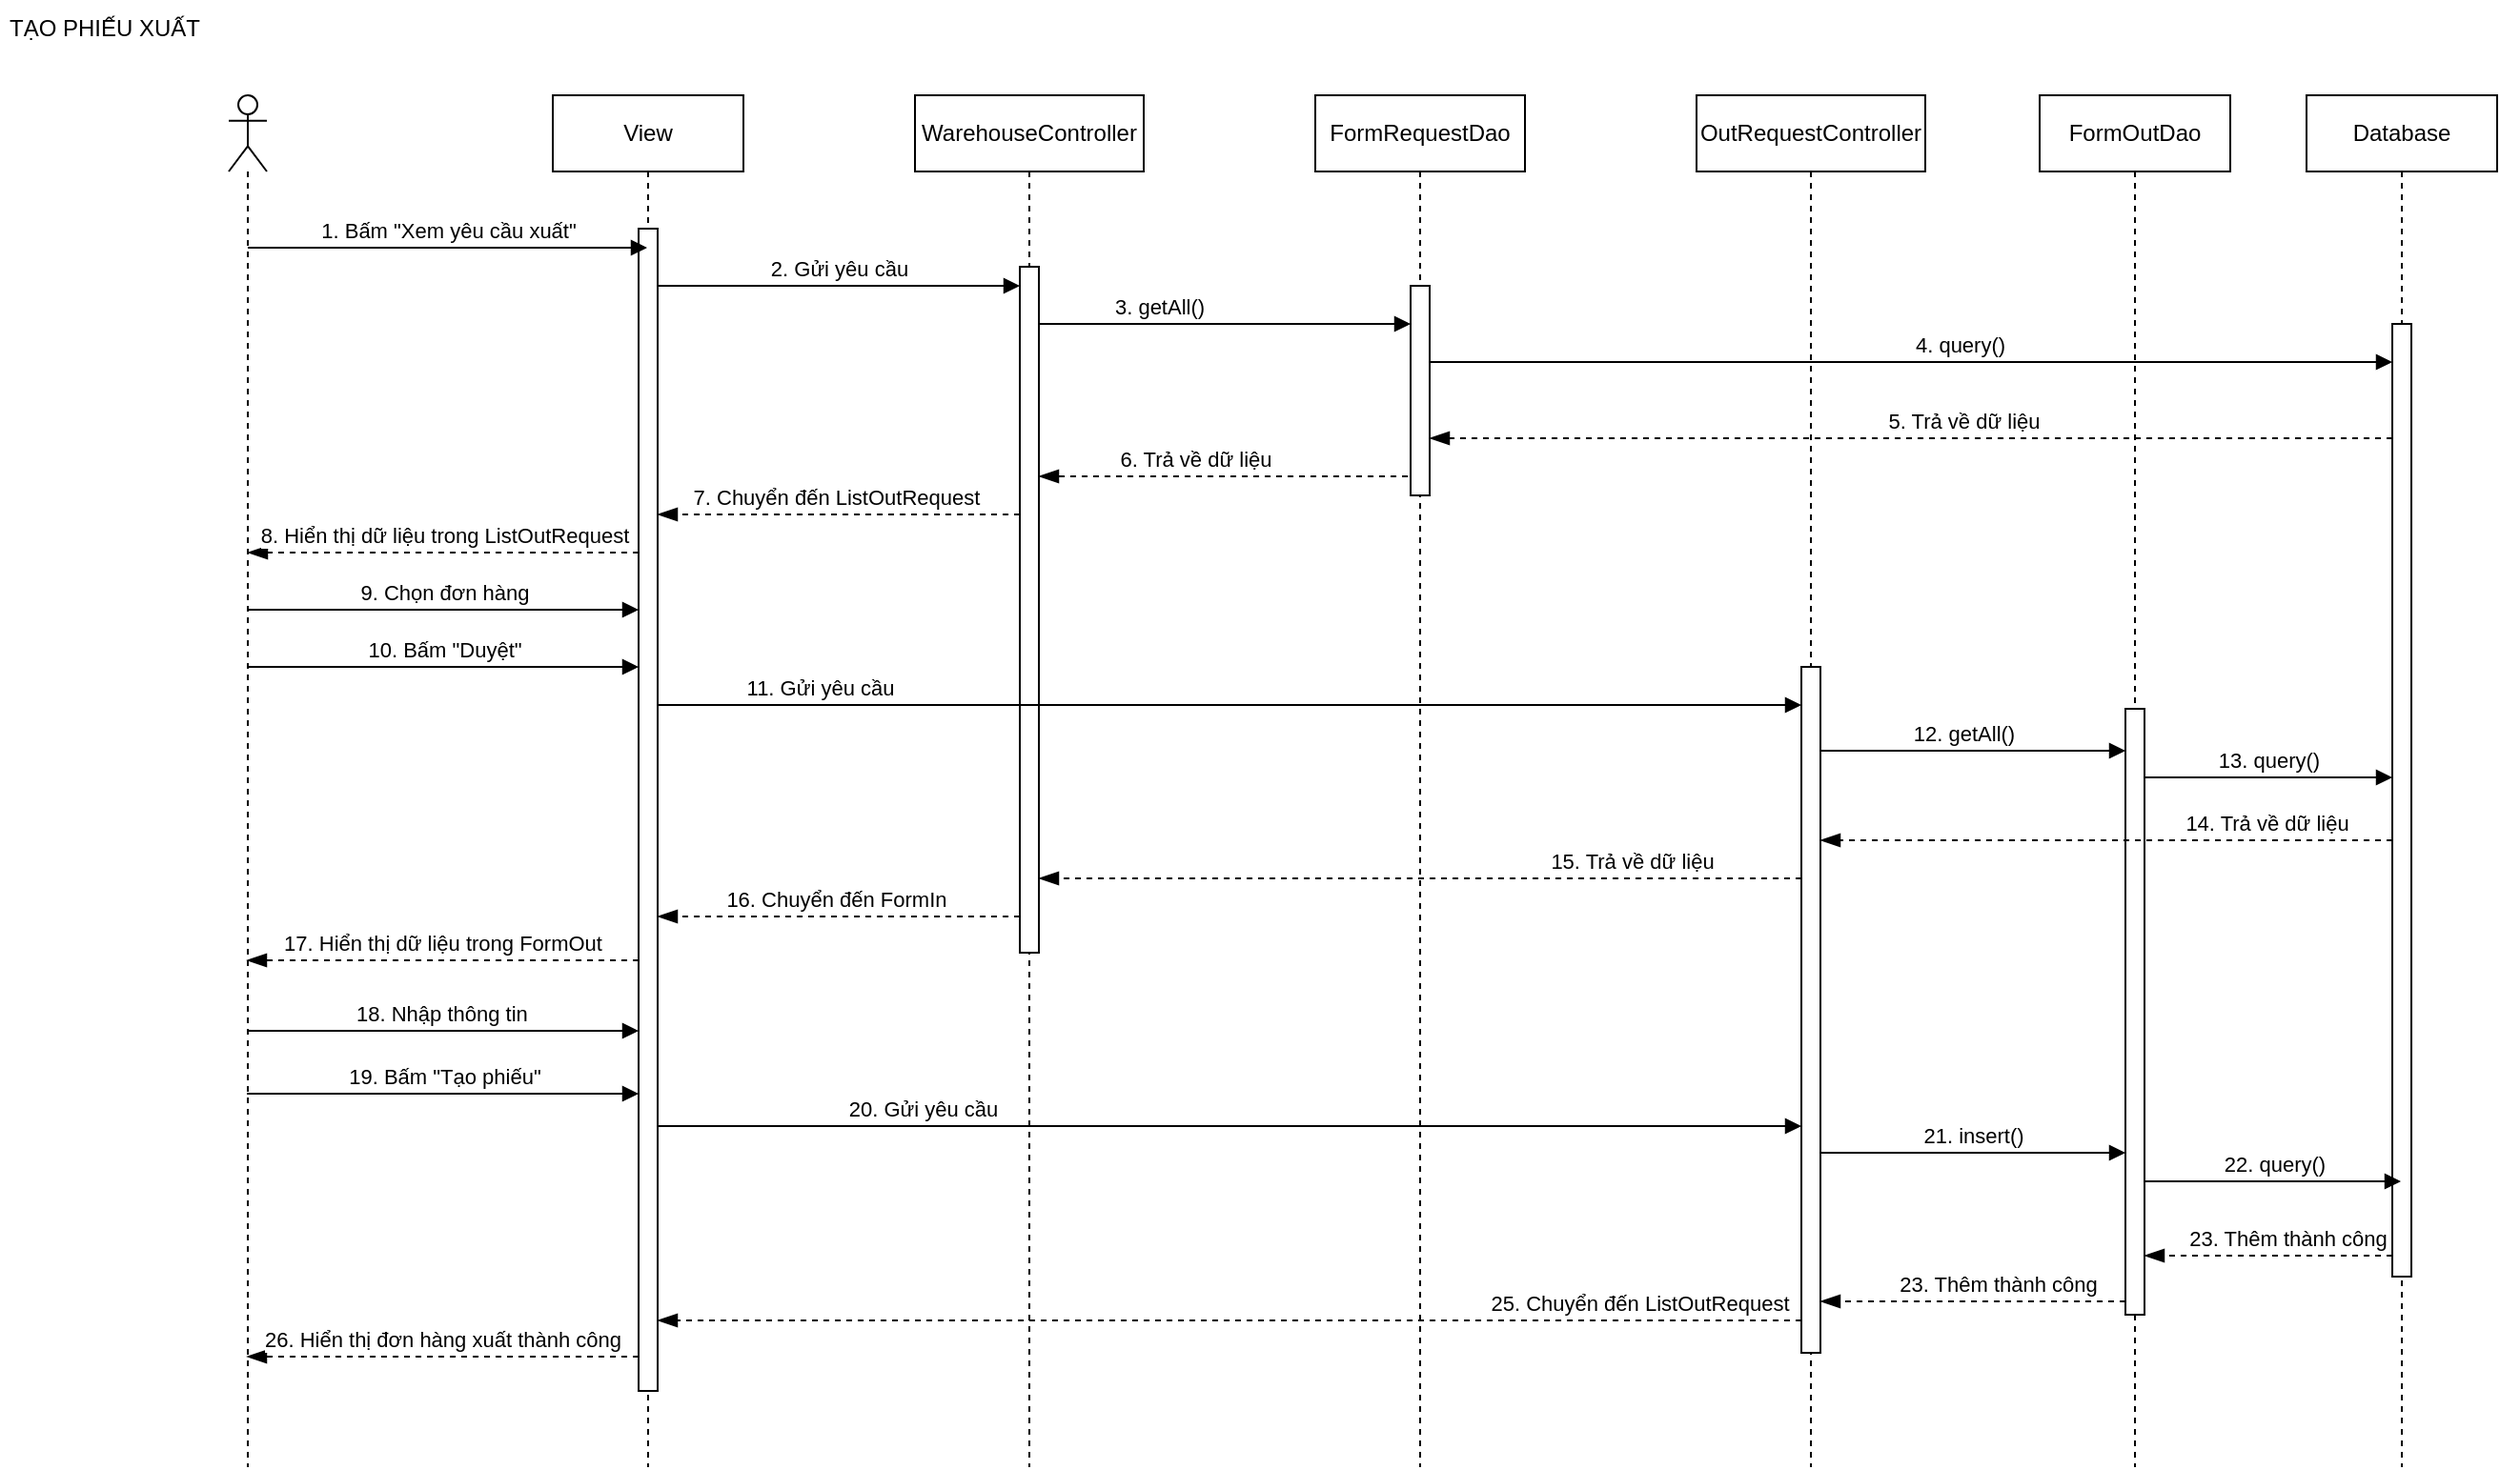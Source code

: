 <mxfile version="16.5.1" type="device"><diagram id="ApgfScUHD9B03-VgqP_d" name="Page-1"><mxGraphModel dx="1038" dy="641" grid="1" gridSize="10" guides="1" tooltips="1" connect="1" arrows="1" fold="1" page="1" pageScale="1" pageWidth="1654" pageHeight="2336" math="0" shadow="0"><root><mxCell id="0"/><mxCell id="1" parent="0"/><mxCell id="1QOOdI2UWceTwgbqJQrO-1" value="" style="shape=umlLifeline;participant=umlActor;perimeter=lifelinePerimeter;whiteSpace=wrap;html=1;container=1;collapsible=0;recursiveResize=0;verticalAlign=top;spacingTop=36;outlineConnect=0;" vertex="1" parent="1"><mxGeometry x="130" y="80" width="20" height="720" as="geometry"/></mxCell><mxCell id="1QOOdI2UWceTwgbqJQrO-2" value="TẠO PHIẾU XUẤT" style="text;html=1;strokeColor=none;fillColor=none;align=center;verticalAlign=middle;whiteSpace=wrap;rounded=0;" vertex="1" parent="1"><mxGeometry x="10" y="30" width="110" height="30" as="geometry"/></mxCell><mxCell id="1QOOdI2UWceTwgbqJQrO-3" value="WarehouseController" style="shape=umlLifeline;perimeter=lifelinePerimeter;whiteSpace=wrap;html=1;container=1;collapsible=0;recursiveResize=0;outlineConnect=0;" vertex="1" parent="1"><mxGeometry x="490" y="80" width="120" height="720" as="geometry"/></mxCell><mxCell id="1QOOdI2UWceTwgbqJQrO-4" value="" style="html=1;points=[];perimeter=orthogonalPerimeter;" vertex="1" parent="1QOOdI2UWceTwgbqJQrO-3"><mxGeometry x="55" y="90" width="10" height="360" as="geometry"/></mxCell><mxCell id="1QOOdI2UWceTwgbqJQrO-5" value="OutRequestController" style="shape=umlLifeline;perimeter=lifelinePerimeter;whiteSpace=wrap;html=1;container=1;collapsible=0;recursiveResize=0;outlineConnect=0;" vertex="1" parent="1"><mxGeometry x="900" y="80" width="120" height="720" as="geometry"/></mxCell><mxCell id="1QOOdI2UWceTwgbqJQrO-6" value="" style="html=1;points=[];perimeter=orthogonalPerimeter;" vertex="1" parent="1QOOdI2UWceTwgbqJQrO-5"><mxGeometry x="55" y="300" width="10" height="360" as="geometry"/></mxCell><mxCell id="1QOOdI2UWceTwgbqJQrO-7" value="View" style="shape=umlLifeline;perimeter=lifelinePerimeter;whiteSpace=wrap;html=1;container=1;collapsible=0;recursiveResize=0;outlineConnect=0;" vertex="1" parent="1"><mxGeometry x="300" y="80" width="100" height="720" as="geometry"/></mxCell><mxCell id="1QOOdI2UWceTwgbqJQrO-8" value="" style="html=1;points=[];perimeter=orthogonalPerimeter;" vertex="1" parent="1QOOdI2UWceTwgbqJQrO-7"><mxGeometry x="45" y="70" width="10" height="610" as="geometry"/></mxCell><mxCell id="1QOOdI2UWceTwgbqJQrO-9" value="FormOutDao" style="shape=umlLifeline;perimeter=lifelinePerimeter;whiteSpace=wrap;html=1;container=1;collapsible=0;recursiveResize=0;outlineConnect=0;" vertex="1" parent="1"><mxGeometry x="1080" y="80" width="100" height="720" as="geometry"/></mxCell><mxCell id="1QOOdI2UWceTwgbqJQrO-10" value="" style="html=1;points=[];perimeter=orthogonalPerimeter;" vertex="1" parent="1QOOdI2UWceTwgbqJQrO-9"><mxGeometry x="45" y="322" width="10" height="318" as="geometry"/></mxCell><mxCell id="1QOOdI2UWceTwgbqJQrO-11" value="Database" style="shape=umlLifeline;perimeter=lifelinePerimeter;whiteSpace=wrap;html=1;container=1;collapsible=0;recursiveResize=0;outlineConnect=0;" vertex="1" parent="1"><mxGeometry x="1220" y="80" width="100" height="720" as="geometry"/></mxCell><mxCell id="1QOOdI2UWceTwgbqJQrO-12" value="" style="html=1;points=[];perimeter=orthogonalPerimeter;" vertex="1" parent="1QOOdI2UWceTwgbqJQrO-11"><mxGeometry x="45" y="120" width="10" height="500" as="geometry"/></mxCell><mxCell id="1QOOdI2UWceTwgbqJQrO-13" value="1. Bấm &quot;Xem yêu cầu xuất&quot;" style="html=1;verticalAlign=bottom;endArrow=block;rounded=0;" edge="1" parent="1" source="1QOOdI2UWceTwgbqJQrO-1" target="1QOOdI2UWceTwgbqJQrO-7"><mxGeometry width="80" relative="1" as="geometry"><mxPoint x="220" y="160" as="sourcePoint"/><mxPoint x="300" y="160" as="targetPoint"/><Array as="points"><mxPoint x="240" y="160"/></Array></mxGeometry></mxCell><mxCell id="1QOOdI2UWceTwgbqJQrO-14" value="2. Gửi yêu cầu" style="html=1;verticalAlign=bottom;endArrow=block;rounded=0;" edge="1" parent="1" source="1QOOdI2UWceTwgbqJQrO-8" target="1QOOdI2UWceTwgbqJQrO-4"><mxGeometry width="80" relative="1" as="geometry"><mxPoint x="400" y="180" as="sourcePoint"/><mxPoint x="480" y="180" as="targetPoint"/><Array as="points"><mxPoint x="480" y="180"/></Array></mxGeometry></mxCell><mxCell id="1QOOdI2UWceTwgbqJQrO-15" value="6. Trả về dữ liệu" style="html=1;verticalAlign=bottom;endArrow=blockThin;dashed=1;endSize=8;rounded=0;endFill=1;" edge="1" parent="1" source="1QOOdI2UWceTwgbqJQrO-17" target="1QOOdI2UWceTwgbqJQrO-4"><mxGeometry x="0.178" relative="1" as="geometry"><mxPoint x="490" y="220" as="sourcePoint"/><mxPoint x="410" y="220" as="targetPoint"/><Array as="points"><mxPoint x="700" y="280"/></Array><mxPoint as="offset"/></mxGeometry></mxCell><mxCell id="1QOOdI2UWceTwgbqJQrO-16" value="8. Hiển thị dữ liệu trong ListOutRequest" style="html=1;verticalAlign=bottom;endArrow=blockThin;dashed=1;endSize=8;rounded=0;endFill=1;" edge="1" parent="1" source="1QOOdI2UWceTwgbqJQrO-8" target="1QOOdI2UWceTwgbqJQrO-1"><mxGeometry relative="1" as="geometry"><mxPoint x="349.5" y="320" as="sourcePoint"/><mxPoint x="169.5" y="320" as="targetPoint"/><Array as="points"><mxPoint x="230.5" y="320"/><mxPoint x="200.5" y="320"/></Array></mxGeometry></mxCell><mxCell id="1QOOdI2UWceTwgbqJQrO-17" value="FormRequestDao" style="shape=umlLifeline;perimeter=lifelinePerimeter;whiteSpace=wrap;html=1;container=1;collapsible=0;recursiveResize=0;outlineConnect=0;" vertex="1" parent="1"><mxGeometry x="700" y="80" width="110" height="720" as="geometry"/></mxCell><mxCell id="1QOOdI2UWceTwgbqJQrO-18" value="" style="html=1;points=[];perimeter=orthogonalPerimeter;" vertex="1" parent="1QOOdI2UWceTwgbqJQrO-17"><mxGeometry x="50" y="100" width="10" height="110" as="geometry"/></mxCell><mxCell id="1QOOdI2UWceTwgbqJQrO-19" value="3. getAll()" style="html=1;verticalAlign=bottom;endArrow=block;rounded=0;" edge="1" parent="1" source="1QOOdI2UWceTwgbqJQrO-4" target="1QOOdI2UWceTwgbqJQrO-18"><mxGeometry x="-0.371" width="80" relative="1" as="geometry"><mxPoint x="640" y="200" as="sourcePoint"/><mxPoint x="720" y="200" as="targetPoint"/><Array as="points"><mxPoint x="670" y="200"/></Array><mxPoint x="1" as="offset"/></mxGeometry></mxCell><mxCell id="1QOOdI2UWceTwgbqJQrO-20" value="4. query()" style="html=1;verticalAlign=bottom;endArrow=block;rounded=0;" edge="1" parent="1" source="1QOOdI2UWceTwgbqJQrO-18" target="1QOOdI2UWceTwgbqJQrO-12"><mxGeometry x="0.099" width="80" relative="1" as="geometry"><mxPoint x="1050" y="220" as="sourcePoint"/><mxPoint x="1130" y="220" as="targetPoint"/><Array as="points"><mxPoint x="1210" y="220"/></Array><mxPoint as="offset"/></mxGeometry></mxCell><mxCell id="1QOOdI2UWceTwgbqJQrO-21" value="5. Trả về dữ liệu" style="html=1;verticalAlign=bottom;endArrow=blockThin;dashed=1;endSize=8;rounded=0;endFill=1;" edge="1" parent="1" source="1QOOdI2UWceTwgbqJQrO-12" target="1QOOdI2UWceTwgbqJQrO-18"><mxGeometry x="-0.109" relative="1" as="geometry"><mxPoint x="1140" y="280" as="sourcePoint"/><mxPoint x="940" y="280" as="targetPoint"/><Array as="points"><mxPoint x="1001" y="260"/></Array><mxPoint as="offset"/></mxGeometry></mxCell><mxCell id="1QOOdI2UWceTwgbqJQrO-22" value="7. Chuyển đến ListOutRequest&amp;nbsp;" style="html=1;verticalAlign=bottom;endArrow=blockThin;dashed=1;endSize=8;rounded=0;endFill=1;" edge="1" parent="1" source="1QOOdI2UWceTwgbqJQrO-4" target="1QOOdI2UWceTwgbqJQrO-8"><mxGeometry relative="1" as="geometry"><mxPoint x="359.5" y="258" as="sourcePoint"/><mxPoint x="179.5" y="258" as="targetPoint"/><Array as="points"><mxPoint x="420" y="300"/><mxPoint x="360" y="300"/></Array></mxGeometry></mxCell><mxCell id="1QOOdI2UWceTwgbqJQrO-23" value="9. Chọn đơn hàng" style="html=1;verticalAlign=bottom;endArrow=block;rounded=0;" edge="1" parent="1" source="1QOOdI2UWceTwgbqJQrO-1" target="1QOOdI2UWceTwgbqJQrO-8"><mxGeometry width="80" relative="1" as="geometry"><mxPoint x="150" y="350" as="sourcePoint"/><mxPoint x="230" y="350" as="targetPoint"/><Array as="points"><mxPoint x="280" y="350"/></Array></mxGeometry></mxCell><mxCell id="1QOOdI2UWceTwgbqJQrO-24" value="10. Bấm &quot;Duyệt&quot;" style="html=1;verticalAlign=bottom;endArrow=block;rounded=0;" edge="1" parent="1" source="1QOOdI2UWceTwgbqJQrO-1" target="1QOOdI2UWceTwgbqJQrO-8"><mxGeometry width="80" relative="1" as="geometry"><mxPoint x="210" y="400" as="sourcePoint"/><mxPoint x="290" y="400" as="targetPoint"/><Array as="points"><mxPoint x="250" y="380"/></Array></mxGeometry></mxCell><mxCell id="1QOOdI2UWceTwgbqJQrO-25" value="11. Gửi yêu cầu" style="html=1;verticalAlign=bottom;endArrow=block;rounded=0;" edge="1" parent="1" source="1QOOdI2UWceTwgbqJQrO-8" target="1QOOdI2UWceTwgbqJQrO-6"><mxGeometry x="-0.717" width="80" relative="1" as="geometry"><mxPoint x="410" y="400" as="sourcePoint"/><mxPoint x="490" y="400" as="targetPoint"/><Array as="points"><mxPoint x="600" y="400"/></Array><mxPoint as="offset"/></mxGeometry></mxCell><mxCell id="1QOOdI2UWceTwgbqJQrO-26" value="12. getAll()" style="html=1;verticalAlign=bottom;endArrow=block;rounded=0;" edge="1" parent="1"><mxGeometry x="-0.062" width="80" relative="1" as="geometry"><mxPoint x="965" y="424" as="sourcePoint"/><mxPoint x="1125" y="424" as="targetPoint"/><mxPoint as="offset"/></mxGeometry></mxCell><mxCell id="1QOOdI2UWceTwgbqJQrO-27" value="13. query()" style="html=1;verticalAlign=bottom;endArrow=block;rounded=0;" edge="1" parent="1" target="1QOOdI2UWceTwgbqJQrO-12"><mxGeometry width="80" relative="1" as="geometry"><mxPoint x="1135" y="438" as="sourcePoint"/><mxPoint x="1269.5" y="438" as="targetPoint"/></mxGeometry></mxCell><mxCell id="1QOOdI2UWceTwgbqJQrO-28" value="14. Trả về dữ liệu" style="html=1;verticalAlign=bottom;endArrow=blockThin;dashed=1;endSize=8;rounded=0;endFill=1;" edge="1" parent="1" source="1QOOdI2UWceTwgbqJQrO-12" target="1QOOdI2UWceTwgbqJQrO-6"><mxGeometry x="-0.559" relative="1" as="geometry"><mxPoint x="1265" y="471" as="sourcePoint"/><mxPoint x="970" y="471" as="targetPoint"/><Array as="points"><mxPoint x="1011" y="471"/></Array><mxPoint as="offset"/></mxGeometry></mxCell><mxCell id="1QOOdI2UWceTwgbqJQrO-29" value="15. Trả về dữ liệu" style="html=1;verticalAlign=bottom;endArrow=blockThin;dashed=1;endSize=8;rounded=0;endFill=1;" edge="1" parent="1" source="1QOOdI2UWceTwgbqJQrO-6"><mxGeometry x="-0.556" relative="1" as="geometry"><mxPoint x="960" y="491" as="sourcePoint"/><mxPoint x="555" y="491" as="targetPoint"/><Array as="points"><mxPoint x="710" y="491"/></Array><mxPoint as="offset"/></mxGeometry></mxCell><mxCell id="1QOOdI2UWceTwgbqJQrO-30" value="16. Chuyển đến FormIn&amp;nbsp;" style="html=1;verticalAlign=bottom;endArrow=blockThin;dashed=1;endSize=8;rounded=0;endFill=1;" edge="1" parent="1"><mxGeometry relative="1" as="geometry"><mxPoint x="545" y="511" as="sourcePoint"/><mxPoint x="355" y="511" as="targetPoint"/><Array as="points"><mxPoint x="430" y="511"/><mxPoint x="370" y="511"/></Array></mxGeometry></mxCell><mxCell id="1QOOdI2UWceTwgbqJQrO-31" value="17. Hiển thị dữ liệu trong FormOut" style="html=1;verticalAlign=bottom;endArrow=blockThin;dashed=1;endSize=8;rounded=0;endFill=1;" edge="1" parent="1"><mxGeometry relative="1" as="geometry"><mxPoint x="345" y="534" as="sourcePoint"/><mxPoint x="139.5" y="534" as="targetPoint"/><Array as="points"><mxPoint x="240.5" y="534"/><mxPoint x="210.5" y="534"/></Array></mxGeometry></mxCell><mxCell id="1QOOdI2UWceTwgbqJQrO-32" value="18. Nhập thông tin&amp;nbsp;" style="html=1;verticalAlign=bottom;endArrow=block;rounded=0;" edge="1" parent="1"><mxGeometry width="80" relative="1" as="geometry"><mxPoint x="139.5" y="571" as="sourcePoint"/><mxPoint x="345" y="571" as="targetPoint"/><Array as="points"><mxPoint x="260" y="571"/></Array></mxGeometry></mxCell><mxCell id="1QOOdI2UWceTwgbqJQrO-33" value="19. Bấm &quot;Tạo phiếu&quot;" style="html=1;verticalAlign=bottom;endArrow=block;rounded=0;" edge="1" parent="1"><mxGeometry width="80" relative="1" as="geometry"><mxPoint x="139.5" y="604" as="sourcePoint"/><mxPoint x="345" y="604" as="targetPoint"/><Array as="points"><mxPoint x="270" y="604"/></Array></mxGeometry></mxCell><mxCell id="1QOOdI2UWceTwgbqJQrO-34" value="20. Gửi yêu cầu" style="html=1;verticalAlign=bottom;endArrow=block;rounded=0;" edge="1" parent="1" target="1QOOdI2UWceTwgbqJQrO-6"><mxGeometry x="-0.537" width="80" relative="1" as="geometry"><mxPoint x="355" y="621" as="sourcePoint"/><mxPoint x="1125" y="621" as="targetPoint"/><mxPoint as="offset"/></mxGeometry></mxCell><mxCell id="1QOOdI2UWceTwgbqJQrO-35" value="21. insert()" style="html=1;verticalAlign=bottom;endArrow=block;rounded=0;" edge="1" parent="1"><mxGeometry width="80" relative="1" as="geometry"><mxPoint x="965" y="635" as="sourcePoint"/><mxPoint x="1125" y="635" as="targetPoint"/></mxGeometry></mxCell><mxCell id="1QOOdI2UWceTwgbqJQrO-36" value="22. query()" style="html=1;verticalAlign=bottom;endArrow=block;rounded=0;" edge="1" parent="1"><mxGeometry width="80" relative="1" as="geometry"><mxPoint x="1135" y="650" as="sourcePoint"/><mxPoint x="1269.5" y="650" as="targetPoint"/></mxGeometry></mxCell><mxCell id="1QOOdI2UWceTwgbqJQrO-37" value="23. Thêm thành công" style="html=1;verticalAlign=bottom;endArrow=blockThin;dashed=1;endSize=8;rounded=0;endFill=1;" edge="1" parent="1" target="1QOOdI2UWceTwgbqJQrO-10"><mxGeometry x="-0.154" relative="1" as="geometry"><mxPoint x="1265" y="689" as="sourcePoint"/><mxPoint x="965" y="689" as="targetPoint"/><Array as="points"><mxPoint x="1160" y="689"/></Array><mxPoint as="offset"/></mxGeometry></mxCell><mxCell id="1QOOdI2UWceTwgbqJQrO-38" value="23. Thêm thành công" style="html=1;verticalAlign=bottom;endArrow=blockThin;dashed=1;endSize=8;rounded=0;endFill=1;" edge="1" parent="1" target="1QOOdI2UWceTwgbqJQrO-6"><mxGeometry x="-0.154" relative="1" as="geometry"><mxPoint x="1125" y="713" as="sourcePoint"/><mxPoint x="959.5" y="713" as="targetPoint"/><Array as="points"><mxPoint x="1015" y="713"/></Array><mxPoint as="offset"/></mxGeometry></mxCell><mxCell id="1QOOdI2UWceTwgbqJQrO-39" value="25. Chuyển đến ListOutRequest" style="html=1;verticalAlign=bottom;endArrow=blockThin;dashed=1;endSize=8;rounded=0;endFill=1;" edge="1" parent="1" source="1QOOdI2UWceTwgbqJQrO-6" target="1QOOdI2UWceTwgbqJQrO-8"><mxGeometry x="-0.717" relative="1" as="geometry"><mxPoint x="1135" y="723" as="sourcePoint"/><mxPoint x="975" y="723" as="targetPoint"/><Array as="points"><mxPoint x="890" y="723"/></Array><mxPoint as="offset"/></mxGeometry></mxCell><mxCell id="1QOOdI2UWceTwgbqJQrO-40" value="26. Hiển thị đơn hàng xuất thành công" style="html=1;verticalAlign=bottom;endArrow=blockThin;dashed=1;endSize=8;rounded=0;endFill=1;" edge="1" parent="1"><mxGeometry relative="1" as="geometry"><mxPoint x="345" y="742" as="sourcePoint"/><mxPoint x="139.5" y="742" as="targetPoint"/><Array as="points"><mxPoint x="250.5" y="742"/><mxPoint x="220.5" y="742"/></Array></mxGeometry></mxCell></root></mxGraphModel></diagram></mxfile>